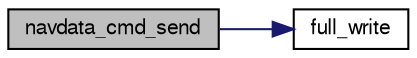 digraph "navdata_cmd_send"
{
  edge [fontname="FreeSans",fontsize="10",labelfontname="FreeSans",labelfontsize="10"];
  node [fontname="FreeSans",fontsize="10",shape=record];
  rankdir="LR";
  Node1 [label="navdata_cmd_send",height=0.2,width=0.4,color="black", fillcolor="grey75", style="filled", fontcolor="black"];
  Node1 -> Node2 [color="midnightblue",fontsize="10",style="solid",fontname="FreeSans"];
  Node2 [label="full_write",height=0.2,width=0.4,color="black", fillcolor="white", style="filled",URL="$navdata_8c.html#a2a56a11d98c367fcfc5bd7afb77fd2ec",tooltip="Write to fd even while being interrupted. "];
}
